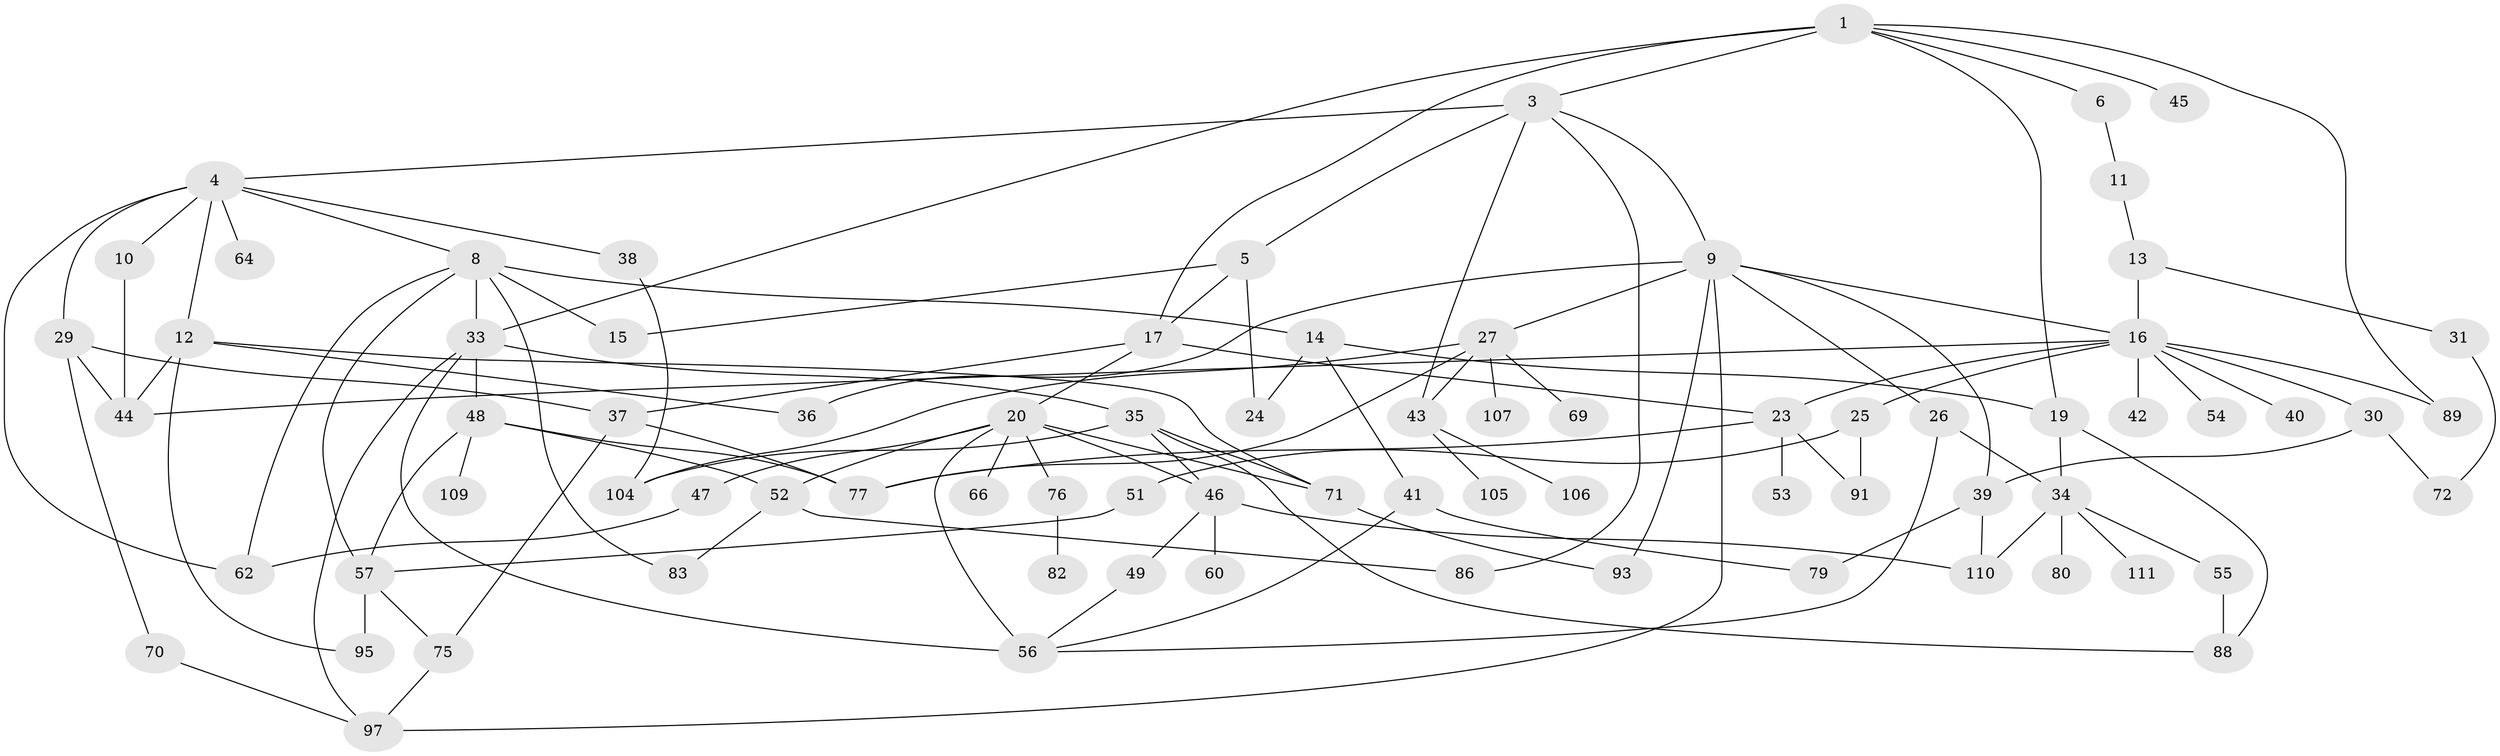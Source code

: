 // original degree distribution, {5: 0.0990990990990991, 6: 0.05405405405405406, 4: 0.11711711711711711, 2: 0.25225225225225223, 7: 0.009009009009009009, 3: 0.25225225225225223, 9: 0.009009009009009009, 1: 0.2072072072072072}
// Generated by graph-tools (version 1.1) at 2025/41/03/06/25 10:41:30]
// undirected, 78 vertices, 125 edges
graph export_dot {
graph [start="1"]
  node [color=gray90,style=filled];
  1 [super="+2"];
  3 [super="+65"];
  4 [super="+7"];
  5;
  6;
  8;
  9 [super="+18"];
  10;
  11;
  12 [super="+68"];
  13;
  14 [super="+108"];
  15 [super="+59"];
  16 [super="+28"];
  17;
  19 [super="+22"];
  20 [super="+21"];
  23;
  24;
  25 [super="+103"];
  26 [super="+73"];
  27 [super="+32"];
  29;
  30 [super="+50"];
  31;
  33 [super="+74"];
  34 [super="+84"];
  35 [super="+92"];
  36 [super="+78"];
  37 [super="+87"];
  38 [super="+63"];
  39 [super="+99"];
  40;
  41 [super="+58"];
  42;
  43 [super="+90"];
  44;
  45;
  46 [super="+85"];
  47;
  48 [super="+61"];
  49;
  51;
  52 [super="+67"];
  53;
  54;
  55;
  56 [super="+81"];
  57 [super="+101"];
  60;
  62;
  64;
  66;
  69;
  70 [super="+94"];
  71 [super="+98"];
  72;
  75;
  76;
  77 [super="+102"];
  79;
  80;
  82;
  83;
  86;
  88 [super="+96"];
  89;
  91;
  93;
  95;
  97 [super="+100"];
  104;
  105;
  106;
  107;
  109;
  110;
  111;
  1 -- 3;
  1 -- 19;
  1 -- 45;
  1 -- 17;
  1 -- 6;
  1 -- 89;
  1 -- 33 [weight=2];
  3 -- 4;
  3 -- 5;
  3 -- 9;
  3 -- 86;
  3 -- 43;
  4 -- 12;
  4 -- 29;
  4 -- 64;
  4 -- 62;
  4 -- 8;
  4 -- 10;
  4 -- 38;
  5 -- 15;
  5 -- 17;
  5 -- 24;
  6 -- 11;
  8 -- 14;
  8 -- 33;
  8 -- 83;
  8 -- 57;
  8 -- 62;
  8 -- 15;
  9 -- 27;
  9 -- 36;
  9 -- 16;
  9 -- 97;
  9 -- 39;
  9 -- 26;
  9 -- 93;
  10 -- 44;
  11 -- 13;
  12 -- 95;
  12 -- 44;
  12 -- 36;
  12 -- 71;
  13 -- 16;
  13 -- 31;
  14 -- 41;
  14 -- 24;
  14 -- 19;
  16 -- 23;
  16 -- 25;
  16 -- 40;
  16 -- 54;
  16 -- 44;
  16 -- 89;
  16 -- 42;
  16 -- 30;
  17 -- 20;
  17 -- 37;
  17 -- 23;
  19 -- 34;
  19 -- 88;
  20 -- 46;
  20 -- 66;
  20 -- 71;
  20 -- 56;
  20 -- 76;
  20 -- 47;
  20 -- 52;
  23 -- 53;
  23 -- 91;
  23 -- 77;
  25 -- 51;
  25 -- 91;
  26 -- 56;
  26 -- 34;
  27 -- 69;
  27 -- 104;
  27 -- 107;
  27 -- 77;
  27 -- 43;
  29 -- 37;
  29 -- 70;
  29 -- 44;
  30 -- 39 [weight=2];
  30 -- 72;
  31 -- 72;
  33 -- 35;
  33 -- 48;
  33 -- 97;
  33 -- 56 [weight=2];
  34 -- 55;
  34 -- 80;
  34 -- 110;
  34 -- 111;
  35 -- 71;
  35 -- 88;
  35 -- 104;
  35 -- 46;
  37 -- 75;
  37 -- 77;
  38 -- 104;
  39 -- 79;
  39 -- 110;
  41 -- 79;
  41 -- 56;
  43 -- 106;
  43 -- 105;
  46 -- 49;
  46 -- 60;
  46 -- 110;
  47 -- 62;
  48 -- 52;
  48 -- 77;
  48 -- 109;
  48 -- 57;
  49 -- 56;
  51 -- 57;
  52 -- 83;
  52 -- 86;
  55 -- 88;
  57 -- 75;
  57 -- 95;
  70 -- 97;
  71 -- 93;
  75 -- 97;
  76 -- 82;
}
